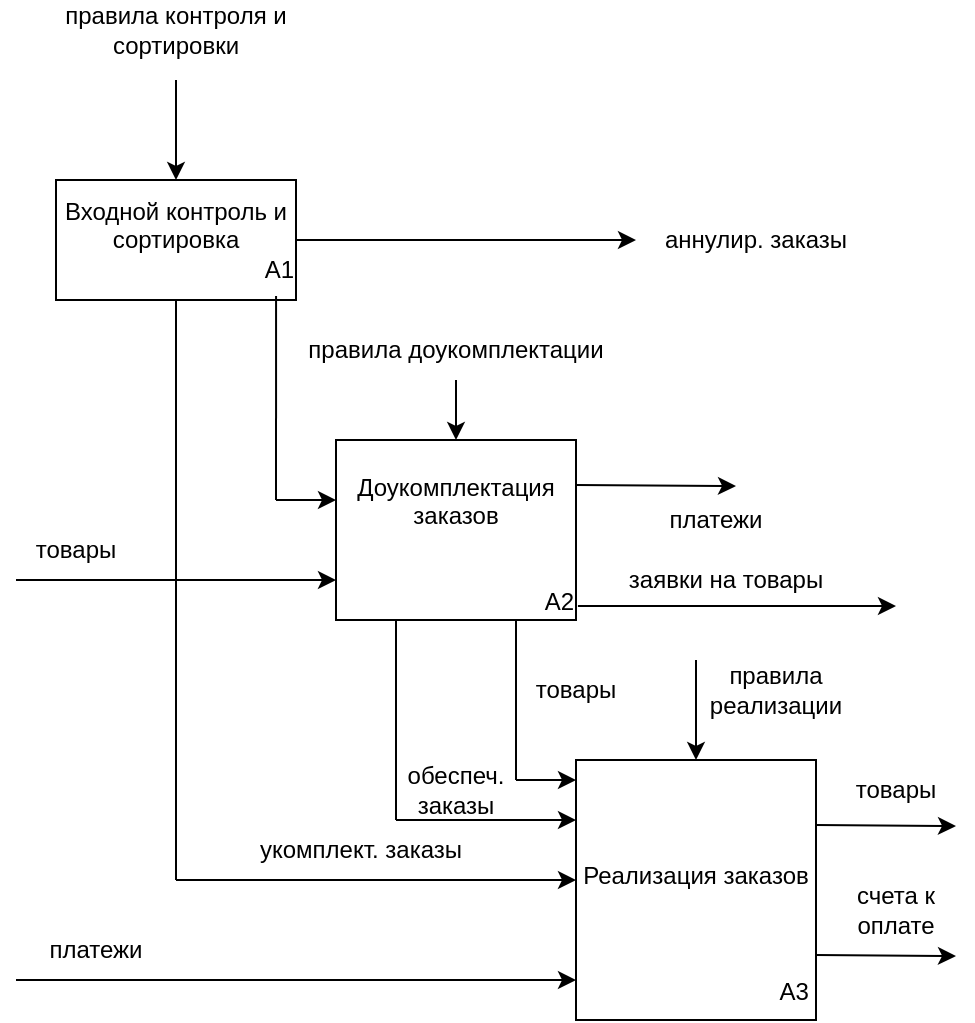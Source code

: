 <mxfile version="23.0.2" type="device">
  <diagram id="C5RBs43oDa-KdzZeNtuy" name="Page-1">
    <mxGraphModel dx="989" dy="582" grid="1" gridSize="10" guides="1" tooltips="1" connect="1" arrows="1" fold="1" page="1" pageScale="1" pageWidth="827" pageHeight="1169" math="0" shadow="0">
      <root>
        <mxCell id="WIyWlLk6GJQsqaUBKTNV-0" />
        <mxCell id="WIyWlLk6GJQsqaUBKTNV-1" parent="WIyWlLk6GJQsqaUBKTNV-0" />
        <mxCell id="_Cj_J44d4CGacCQpUhkI-0" value="&lt;div style=&quot;&quot;&gt;&lt;span style=&quot;background-color: initial;&quot;&gt;Входной контроль и сортировка&lt;/span&gt;&lt;/div&gt;&lt;div style=&quot;text-align: right;&quot;&gt;&lt;span style=&quot;background-color: initial;&quot;&gt;A1&lt;/span&gt;&lt;br&gt;&lt;/div&gt;" style="rounded=0;whiteSpace=wrap;html=1;align=center;" vertex="1" parent="WIyWlLk6GJQsqaUBKTNV-1">
          <mxGeometry x="350" y="400" width="120" height="60" as="geometry" />
        </mxCell>
        <mxCell id="_Cj_J44d4CGacCQpUhkI-1" value="" style="endArrow=classic;html=1;rounded=0;entryX=0.5;entryY=0;entryDx=0;entryDy=0;" edge="1" parent="WIyWlLk6GJQsqaUBKTNV-1" target="_Cj_J44d4CGacCQpUhkI-0">
          <mxGeometry width="50" height="50" relative="1" as="geometry">
            <mxPoint x="410" y="350" as="sourcePoint" />
            <mxPoint x="440" y="410" as="targetPoint" />
          </mxGeometry>
        </mxCell>
        <mxCell id="_Cj_J44d4CGacCQpUhkI-2" value="правила контроля и сортировки" style="text;html=1;strokeColor=none;fillColor=none;align=center;verticalAlign=middle;whiteSpace=wrap;rounded=0;" vertex="1" parent="WIyWlLk6GJQsqaUBKTNV-1">
          <mxGeometry x="325" y="310" width="170" height="30" as="geometry" />
        </mxCell>
        <mxCell id="_Cj_J44d4CGacCQpUhkI-3" value="" style="endArrow=classic;html=1;rounded=0;exitX=1;exitY=0.5;exitDx=0;exitDy=0;" edge="1" parent="WIyWlLk6GJQsqaUBKTNV-1" source="_Cj_J44d4CGacCQpUhkI-0">
          <mxGeometry width="50" height="50" relative="1" as="geometry">
            <mxPoint x="390" y="460" as="sourcePoint" />
            <mxPoint x="640" y="430" as="targetPoint" />
          </mxGeometry>
        </mxCell>
        <mxCell id="_Cj_J44d4CGacCQpUhkI-4" value="аннулир. заказы" style="text;html=1;strokeColor=none;fillColor=none;align=center;verticalAlign=middle;whiteSpace=wrap;rounded=0;" vertex="1" parent="WIyWlLk6GJQsqaUBKTNV-1">
          <mxGeometry x="640" y="415" width="120" height="30" as="geometry" />
        </mxCell>
        <mxCell id="_Cj_J44d4CGacCQpUhkI-5" value="" style="endArrow=none;html=1;rounded=0;exitX=0.917;exitY=0.967;exitDx=0;exitDy=0;exitPerimeter=0;" edge="1" parent="WIyWlLk6GJQsqaUBKTNV-1" source="_Cj_J44d4CGacCQpUhkI-0">
          <mxGeometry width="50" height="50" relative="1" as="geometry">
            <mxPoint x="390" y="460" as="sourcePoint" />
            <mxPoint x="460" y="560" as="targetPoint" />
          </mxGeometry>
        </mxCell>
        <mxCell id="_Cj_J44d4CGacCQpUhkI-6" value="" style="endArrow=classic;html=1;rounded=0;" edge="1" parent="WIyWlLk6GJQsqaUBKTNV-1">
          <mxGeometry width="50" height="50" relative="1" as="geometry">
            <mxPoint x="460" y="560" as="sourcePoint" />
            <mxPoint x="490" y="560" as="targetPoint" />
          </mxGeometry>
        </mxCell>
        <mxCell id="_Cj_J44d4CGacCQpUhkI-8" value="&lt;br&gt;Доукомплектация заказов&lt;br&gt;&lt;blockquote style=&quot;text-align: right; margin: 0px 0px 0px 40px; border: none; padding: 0px;&quot;&gt;&lt;br&gt;&lt;/blockquote&gt;&lt;blockquote style=&quot;text-align: right; margin: 0px 0px 0px 40px; border: none; padding: 0px;&quot;&gt;&lt;br&gt;&lt;/blockquote&gt;&lt;blockquote style=&quot;text-align: right; margin: 0px 0px 0px 40px; border: none; padding: 0px;&quot;&gt;A2&lt;/blockquote&gt;" style="rounded=0;whiteSpace=wrap;html=1;align=center;" vertex="1" parent="WIyWlLk6GJQsqaUBKTNV-1">
          <mxGeometry x="490" y="530" width="120" height="90" as="geometry" />
        </mxCell>
        <mxCell id="_Cj_J44d4CGacCQpUhkI-9" value="" style="endArrow=classic;html=1;rounded=0;entryX=0.5;entryY=0;entryDx=0;entryDy=0;" edge="1" parent="WIyWlLk6GJQsqaUBKTNV-1" target="_Cj_J44d4CGacCQpUhkI-8">
          <mxGeometry width="50" height="50" relative="1" as="geometry">
            <mxPoint x="550" y="500" as="sourcePoint" />
            <mxPoint x="440" y="410" as="targetPoint" />
          </mxGeometry>
        </mxCell>
        <mxCell id="_Cj_J44d4CGacCQpUhkI-10" value="правила доукомплектации" style="text;html=1;strokeColor=none;fillColor=none;align=center;verticalAlign=middle;whiteSpace=wrap;rounded=0;" vertex="1" parent="WIyWlLk6GJQsqaUBKTNV-1">
          <mxGeometry x="465" y="470" width="170" height="30" as="geometry" />
        </mxCell>
        <mxCell id="_Cj_J44d4CGacCQpUhkI-11" value="" style="endArrow=classic;html=1;rounded=0;exitX=1;exitY=0.25;exitDx=0;exitDy=0;" edge="1" parent="WIyWlLk6GJQsqaUBKTNV-1" source="_Cj_J44d4CGacCQpUhkI-8">
          <mxGeometry width="50" height="50" relative="1" as="geometry">
            <mxPoint x="390" y="460" as="sourcePoint" />
            <mxPoint x="690" y="553" as="targetPoint" />
          </mxGeometry>
        </mxCell>
        <mxCell id="_Cj_J44d4CGacCQpUhkI-12" value="платежи" style="text;html=1;strokeColor=none;fillColor=none;align=center;verticalAlign=middle;whiteSpace=wrap;rounded=0;" vertex="1" parent="WIyWlLk6GJQsqaUBKTNV-1">
          <mxGeometry x="650" y="555" width="60" height="30" as="geometry" />
        </mxCell>
        <mxCell id="_Cj_J44d4CGacCQpUhkI-13" value="" style="endArrow=classic;html=1;rounded=0;exitX=1.008;exitY=0.922;exitDx=0;exitDy=0;exitPerimeter=0;" edge="1" parent="WIyWlLk6GJQsqaUBKTNV-1" source="_Cj_J44d4CGacCQpUhkI-8">
          <mxGeometry width="50" height="50" relative="1" as="geometry">
            <mxPoint x="390" y="460" as="sourcePoint" />
            <mxPoint x="770" y="613" as="targetPoint" />
          </mxGeometry>
        </mxCell>
        <mxCell id="_Cj_J44d4CGacCQpUhkI-14" value="заявки на товары" style="text;html=1;strokeColor=none;fillColor=none;align=center;verticalAlign=middle;whiteSpace=wrap;rounded=0;" vertex="1" parent="WIyWlLk6GJQsqaUBKTNV-1">
          <mxGeometry x="635" y="585" width="100" height="30" as="geometry" />
        </mxCell>
        <mxCell id="_Cj_J44d4CGacCQpUhkI-15" value="" style="endArrow=none;html=1;rounded=0;entryX=0.75;entryY=1;entryDx=0;entryDy=0;" edge="1" parent="WIyWlLk6GJQsqaUBKTNV-1" target="_Cj_J44d4CGacCQpUhkI-8">
          <mxGeometry width="50" height="50" relative="1" as="geometry">
            <mxPoint x="580" y="700" as="sourcePoint" />
            <mxPoint x="440" y="410" as="targetPoint" />
          </mxGeometry>
        </mxCell>
        <mxCell id="_Cj_J44d4CGacCQpUhkI-16" value="" style="endArrow=classic;html=1;rounded=0;" edge="1" parent="WIyWlLk6GJQsqaUBKTNV-1">
          <mxGeometry width="50" height="50" relative="1" as="geometry">
            <mxPoint x="580" y="700" as="sourcePoint" />
            <mxPoint x="610" y="700" as="targetPoint" />
          </mxGeometry>
        </mxCell>
        <mxCell id="_Cj_J44d4CGacCQpUhkI-19" value="&lt;br&gt;&lt;br&gt;&lt;br&gt;Реализация заказов&lt;br&gt;&lt;br&gt;&lt;br&gt;&lt;div style=&quot;text-align: right;&quot;&gt;&lt;br&gt;&lt;/div&gt;&lt;div style=&quot;text-align: right;&quot;&gt;A3&lt;/div&gt;" style="rounded=0;whiteSpace=wrap;html=1;" vertex="1" parent="WIyWlLk6GJQsqaUBKTNV-1">
          <mxGeometry x="610" y="690" width="120" height="130" as="geometry" />
        </mxCell>
        <mxCell id="_Cj_J44d4CGacCQpUhkI-20" value="" style="endArrow=classic;html=1;rounded=0;entryX=0.5;entryY=0;entryDx=0;entryDy=0;" edge="1" parent="WIyWlLk6GJQsqaUBKTNV-1" target="_Cj_J44d4CGacCQpUhkI-19">
          <mxGeometry width="50" height="50" relative="1" as="geometry">
            <mxPoint x="670" y="640" as="sourcePoint" />
            <mxPoint x="440" y="410" as="targetPoint" />
          </mxGeometry>
        </mxCell>
        <mxCell id="_Cj_J44d4CGacCQpUhkI-21" value="правила реализации" style="text;html=1;strokeColor=none;fillColor=none;align=center;verticalAlign=middle;whiteSpace=wrap;rounded=0;" vertex="1" parent="WIyWlLk6GJQsqaUBKTNV-1">
          <mxGeometry x="680" y="640" width="60" height="30" as="geometry" />
        </mxCell>
        <mxCell id="_Cj_J44d4CGacCQpUhkI-22" value="товары" style="text;html=1;strokeColor=none;fillColor=none;align=center;verticalAlign=middle;whiteSpace=wrap;rounded=0;" vertex="1" parent="WIyWlLk6GJQsqaUBKTNV-1">
          <mxGeometry x="580" y="640" width="60" height="30" as="geometry" />
        </mxCell>
        <mxCell id="_Cj_J44d4CGacCQpUhkI-25" value="" style="endArrow=none;html=1;rounded=0;entryX=0.25;entryY=1;entryDx=0;entryDy=0;" edge="1" parent="WIyWlLk6GJQsqaUBKTNV-1" target="_Cj_J44d4CGacCQpUhkI-8">
          <mxGeometry width="50" height="50" relative="1" as="geometry">
            <mxPoint x="520" y="720" as="sourcePoint" />
            <mxPoint x="440" y="420" as="targetPoint" />
          </mxGeometry>
        </mxCell>
        <mxCell id="_Cj_J44d4CGacCQpUhkI-26" value="" style="endArrow=classic;html=1;rounded=0;" edge="1" parent="WIyWlLk6GJQsqaUBKTNV-1">
          <mxGeometry width="50" height="50" relative="1" as="geometry">
            <mxPoint x="520" y="720" as="sourcePoint" />
            <mxPoint x="610" y="720" as="targetPoint" />
          </mxGeometry>
        </mxCell>
        <mxCell id="_Cj_J44d4CGacCQpUhkI-27" value="обеспеч. заказы" style="text;html=1;strokeColor=none;fillColor=none;align=center;verticalAlign=middle;whiteSpace=wrap;rounded=0;" vertex="1" parent="WIyWlLk6GJQsqaUBKTNV-1">
          <mxGeometry x="520" y="690" width="60" height="30" as="geometry" />
        </mxCell>
        <mxCell id="_Cj_J44d4CGacCQpUhkI-28" value="" style="endArrow=none;html=1;rounded=0;exitX=0.5;exitY=1;exitDx=0;exitDy=0;" edge="1" parent="WIyWlLk6GJQsqaUBKTNV-1" source="_Cj_J44d4CGacCQpUhkI-0">
          <mxGeometry width="50" height="50" relative="1" as="geometry">
            <mxPoint x="420" y="650" as="sourcePoint" />
            <mxPoint x="410" y="750" as="targetPoint" />
          </mxGeometry>
        </mxCell>
        <mxCell id="_Cj_J44d4CGacCQpUhkI-29" value="" style="endArrow=classic;html=1;rounded=0;" edge="1" parent="WIyWlLk6GJQsqaUBKTNV-1">
          <mxGeometry width="50" height="50" relative="1" as="geometry">
            <mxPoint x="410" y="750" as="sourcePoint" />
            <mxPoint x="610" y="750" as="targetPoint" />
          </mxGeometry>
        </mxCell>
        <mxCell id="_Cj_J44d4CGacCQpUhkI-30" value="укомплект. заказы" style="text;html=1;strokeColor=none;fillColor=none;align=center;verticalAlign=middle;whiteSpace=wrap;rounded=0;" vertex="1" parent="WIyWlLk6GJQsqaUBKTNV-1">
          <mxGeometry x="450" y="720" width="105" height="30" as="geometry" />
        </mxCell>
        <mxCell id="_Cj_J44d4CGacCQpUhkI-31" value="" style="endArrow=classic;html=1;rounded=0;" edge="1" parent="WIyWlLk6GJQsqaUBKTNV-1">
          <mxGeometry width="50" height="50" relative="1" as="geometry">
            <mxPoint x="330" y="800" as="sourcePoint" />
            <mxPoint x="610" y="800" as="targetPoint" />
          </mxGeometry>
        </mxCell>
        <mxCell id="_Cj_J44d4CGacCQpUhkI-32" value="платежи" style="text;html=1;strokeColor=none;fillColor=none;align=center;verticalAlign=middle;whiteSpace=wrap;rounded=0;" vertex="1" parent="WIyWlLk6GJQsqaUBKTNV-1">
          <mxGeometry x="340" y="770" width="60" height="30" as="geometry" />
        </mxCell>
        <mxCell id="_Cj_J44d4CGacCQpUhkI-34" value="" style="endArrow=classic;html=1;rounded=0;" edge="1" parent="WIyWlLk6GJQsqaUBKTNV-1">
          <mxGeometry width="50" height="50" relative="1" as="geometry">
            <mxPoint x="330" y="600" as="sourcePoint" />
            <mxPoint x="490" y="600" as="targetPoint" />
          </mxGeometry>
        </mxCell>
        <mxCell id="_Cj_J44d4CGacCQpUhkI-35" value="товары" style="text;html=1;strokeColor=none;fillColor=none;align=center;verticalAlign=middle;whiteSpace=wrap;rounded=0;" vertex="1" parent="WIyWlLk6GJQsqaUBKTNV-1">
          <mxGeometry x="330" y="570" width="60" height="30" as="geometry" />
        </mxCell>
        <mxCell id="_Cj_J44d4CGacCQpUhkI-36" value="" style="endArrow=classic;html=1;rounded=0;exitX=1;exitY=0.25;exitDx=0;exitDy=0;" edge="1" parent="WIyWlLk6GJQsqaUBKTNV-1" source="_Cj_J44d4CGacCQpUhkI-19">
          <mxGeometry width="50" height="50" relative="1" as="geometry">
            <mxPoint x="420" y="650" as="sourcePoint" />
            <mxPoint x="800" y="723" as="targetPoint" />
          </mxGeometry>
        </mxCell>
        <mxCell id="_Cj_J44d4CGacCQpUhkI-37" value="товары" style="text;html=1;strokeColor=none;fillColor=none;align=center;verticalAlign=middle;whiteSpace=wrap;rounded=0;" vertex="1" parent="WIyWlLk6GJQsqaUBKTNV-1">
          <mxGeometry x="740" y="690" width="60" height="30" as="geometry" />
        </mxCell>
        <mxCell id="_Cj_J44d4CGacCQpUhkI-38" value="" style="endArrow=classic;html=1;rounded=0;exitX=1;exitY=0.75;exitDx=0;exitDy=0;" edge="1" parent="WIyWlLk6GJQsqaUBKTNV-1" source="_Cj_J44d4CGacCQpUhkI-19">
          <mxGeometry width="50" height="50" relative="1" as="geometry">
            <mxPoint x="420" y="650" as="sourcePoint" />
            <mxPoint x="800" y="788" as="targetPoint" />
          </mxGeometry>
        </mxCell>
        <mxCell id="_Cj_J44d4CGacCQpUhkI-39" value="счета к оплате" style="text;html=1;strokeColor=none;fillColor=none;align=center;verticalAlign=middle;whiteSpace=wrap;rounded=0;" vertex="1" parent="WIyWlLk6GJQsqaUBKTNV-1">
          <mxGeometry x="740" y="750" width="60" height="30" as="geometry" />
        </mxCell>
      </root>
    </mxGraphModel>
  </diagram>
</mxfile>
